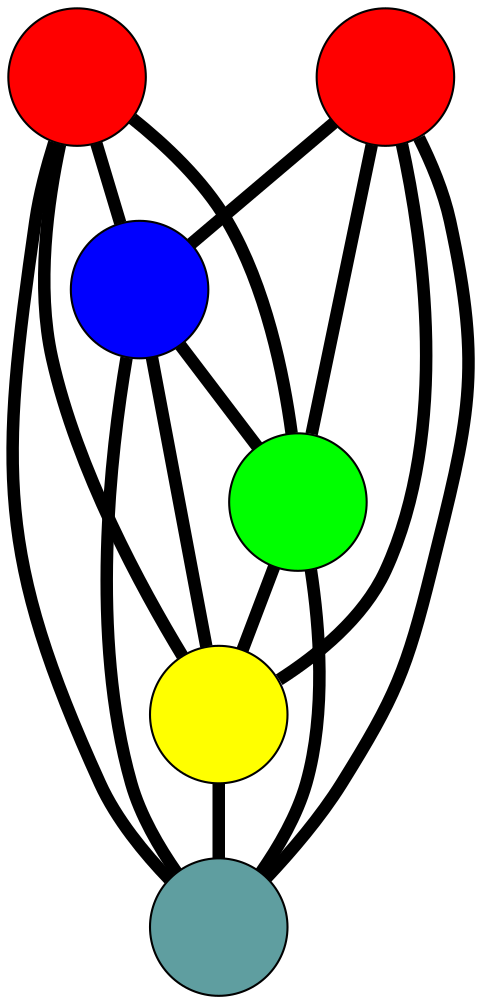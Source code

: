 graph G {
	graph [bb="-126.09,-116.23,130,118.91",
		overlap=false,
		sep=0.0,
		splines=true
	];
	node [color=black,
		fixedsize=true,
		fontname="Latin Modern Math",
		fontsize=42,
		height=.92,
		label="\N",
		penwidth=1,
		shape=circle,
		width=.92
	];
	edge [color=black,
		penwidth=6,
		style=bold
	];
	0	 [fillcolor=red,
		height=0.91667,
		label="",
		pos="-47.182,-81.843",
		style=filled,
		width=0.91667];
	2	 [fillcolor=blue,
		height=0.91667,
		label="",
		pos="52.19,-83.227",
		style=filled,
		width=0.91667];
	0 -- 2	 [pos="-14.092,-82.304 -3.4779,-82.452 8.2782,-82.615 18.906,-82.763"];
	3	 [fillcolor=green,
		height=0.91667,
		label="",
		pos="44.767,85.907",
		style=filled,
		width=0.91667];
	0 -- 3	 [pos="-31.165,-52.623 -14.34,-21.928 11.966,26.066 28.78,56.741"];
	4	 [fillcolor=yellow,
		height=0.91667,
		label="",
		pos="97.001,4.0744",
		style=filled,
		width=0.91667];
	0 -- 4	 [pos="-18.696,-64.869 6.5813,-49.806 43.315,-27.917 68.574,-12.865"];
	5	 [fillcolor=cadetblue,
		height=0.91667,
		label="",
		pos="-53.684,82.924",
		style=filled,
		width=0.91667];
	0 -- 5	 [pos="-48.498,-48.5 -49.629,-19.82 -51.253,21.328 -52.381,49.912"];
	1	 [fillcolor=red,
		height=0.91667,
		label="",
		pos="-93.092,-7.8357",
		style=filled,
		width=0.91667];
	1 -- 2	 [pos="-63.692,-23.092 -38.486,-36.172 -2.3594,-54.92 22.834,-67.993"];
	1 -- 3	 [pos="-65.526,10.909 -41.482,27.259 -6.7818,50.854 17.248,67.195"];
	1 -- 4	 [pos="-59.981,-5.7611 -25.197,-3.5818 29.189,-0.1743 63.95,2.0036"];
	1 -- 5	 [pos="-79.86,22.639 -75.701,32.217 -71.11,42.792 -66.948,52.376"];
	2 -- 3	 [pos="50.741,-50.215 49.438,-20.509 47.531,22.921 46.225,52.689"];
	2 -- 4	 [pos="67.361,-53.671 72.033,-44.569 77.175,-34.551 81.846,-25.451"];
	2 -- 5	 [pos="34.23,-55.042 14.702,-24.396 -16.32,24.288 -35.813,54.878"];
	3 -- 4	 [pos="62.743,57.745 68.055,49.423 73.866,40.319 79.169,32.011"];
	3 -- 5	 [pos="11.71,84.905 1.3202,84.591 -10.151,84.243 -20.547,83.928"];
	4 -- 5	 [pos="67.59,19.465 41.039,33.358 2.1812,53.691 -24.347,67.573"];
}
